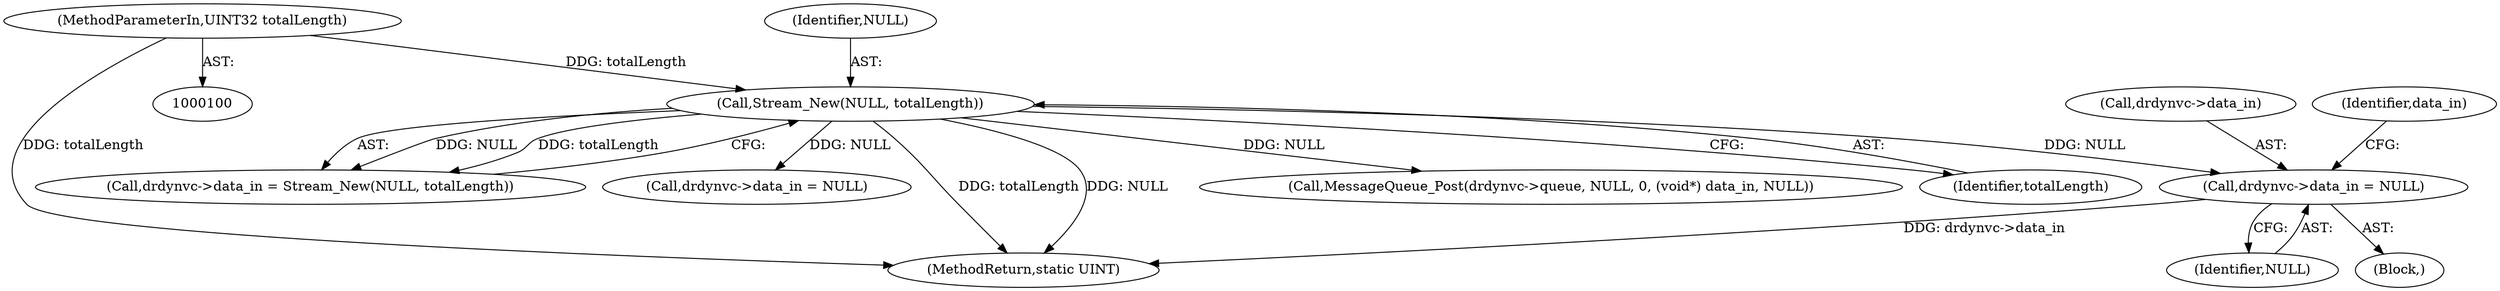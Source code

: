 digraph "0_FreeRDP_baee520e3dd9be6511c45a14c5f5e77784de1471_5@pointer" {
"1000204" [label="(Call,drdynvc->data_in = NULL)"];
"1000137" [label="(Call,Stream_New(NULL, totalLength))"];
"1000104" [label="(MethodParameterIn,UINT32 totalLength)"];
"1000208" [label="(Identifier,NULL)"];
"1000137" [label="(Call,Stream_New(NULL, totalLength))"];
"1000216" [label="(Call,MessageQueue_Post(drdynvc->queue, NULL, 0, (void*) data_in, NULL))"];
"1000139" [label="(Identifier,totalLength)"];
"1000205" [label="(Call,drdynvc->data_in)"];
"1000133" [label="(Call,drdynvc->data_in = Stream_New(NULL, totalLength))"];
"1000138" [label="(Identifier,NULL)"];
"1000104" [label="(MethodParameterIn,UINT32 totalLength)"];
"1000204" [label="(Call,drdynvc->data_in = NULL)"];
"1000210" [label="(Identifier,data_in)"];
"1000173" [label="(Call,drdynvc->data_in = NULL)"];
"1000188" [label="(Block,)"];
"1000237" [label="(MethodReturn,static UINT)"];
"1000204" -> "1000188"  [label="AST: "];
"1000204" -> "1000208"  [label="CFG: "];
"1000205" -> "1000204"  [label="AST: "];
"1000208" -> "1000204"  [label="AST: "];
"1000210" -> "1000204"  [label="CFG: "];
"1000204" -> "1000237"  [label="DDG: drdynvc->data_in"];
"1000137" -> "1000204"  [label="DDG: NULL"];
"1000137" -> "1000133"  [label="AST: "];
"1000137" -> "1000139"  [label="CFG: "];
"1000138" -> "1000137"  [label="AST: "];
"1000139" -> "1000137"  [label="AST: "];
"1000133" -> "1000137"  [label="CFG: "];
"1000137" -> "1000237"  [label="DDG: totalLength"];
"1000137" -> "1000237"  [label="DDG: NULL"];
"1000137" -> "1000133"  [label="DDG: NULL"];
"1000137" -> "1000133"  [label="DDG: totalLength"];
"1000104" -> "1000137"  [label="DDG: totalLength"];
"1000137" -> "1000173"  [label="DDG: NULL"];
"1000137" -> "1000216"  [label="DDG: NULL"];
"1000104" -> "1000100"  [label="AST: "];
"1000104" -> "1000237"  [label="DDG: totalLength"];
}
